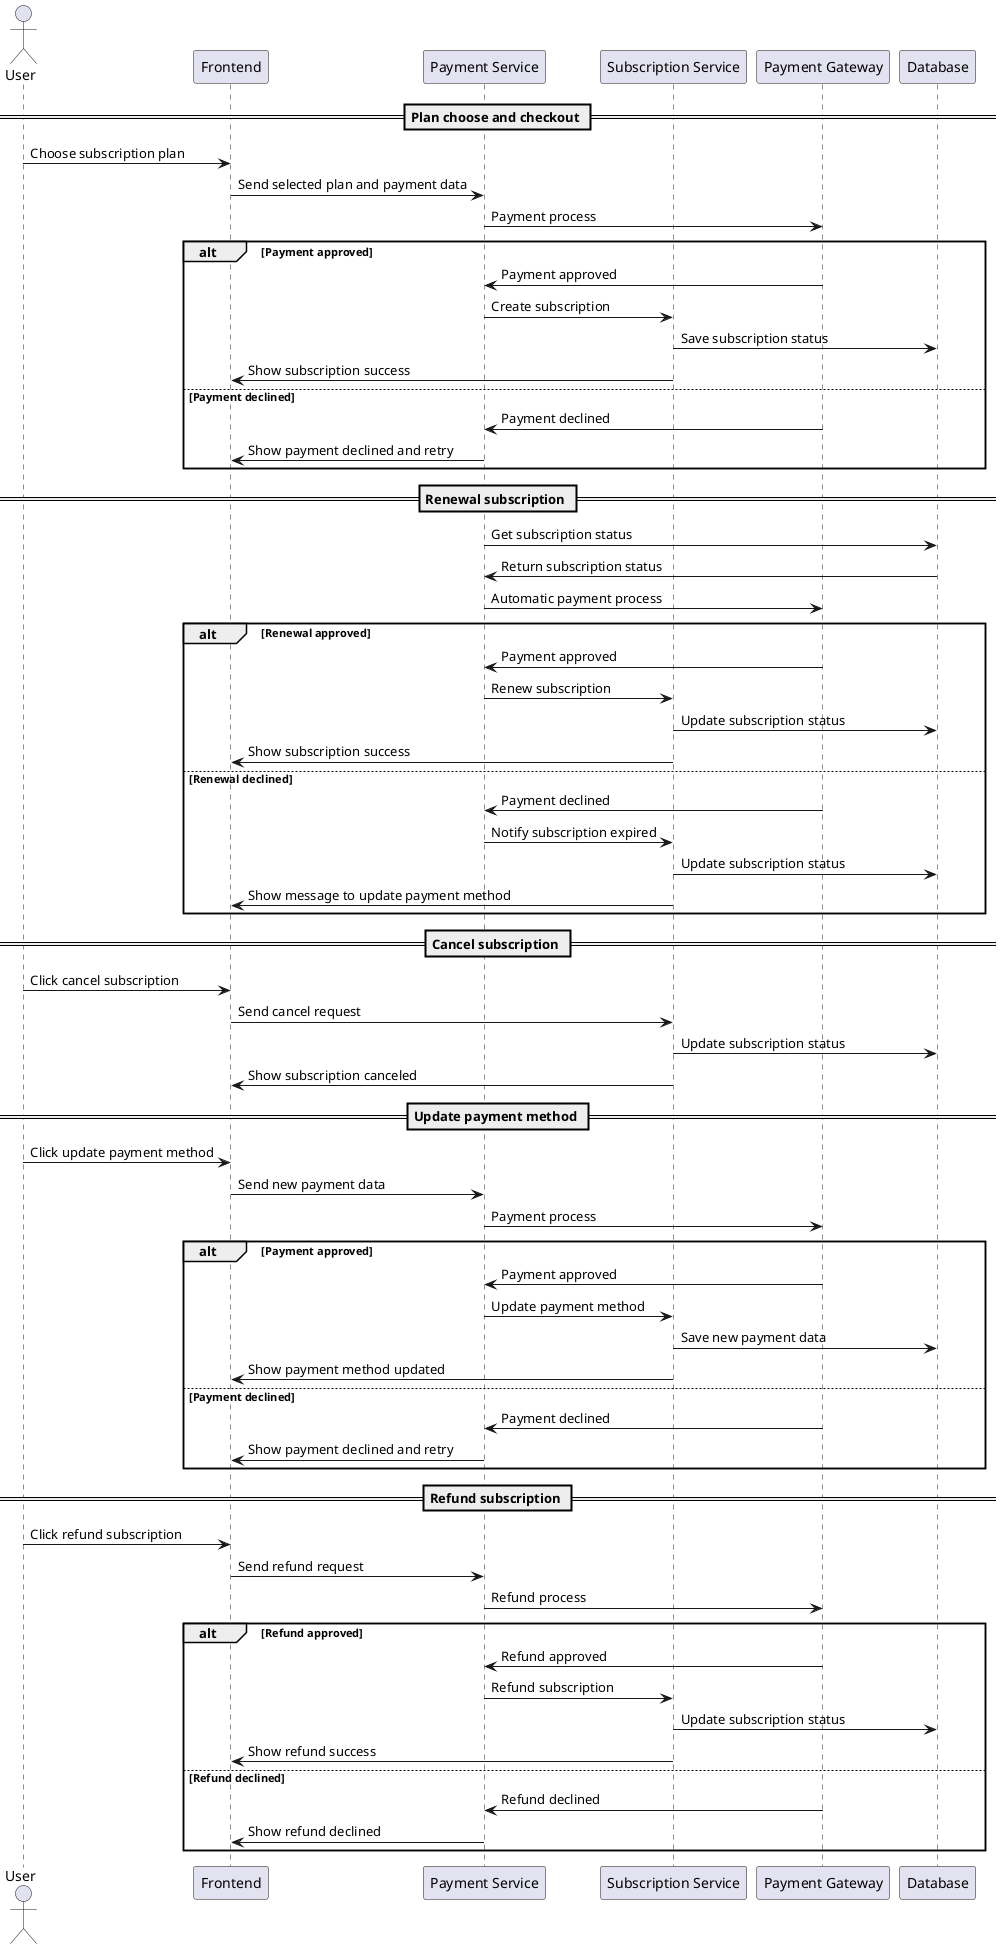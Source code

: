 @startuml

actor User
participant "Frontend" as FE
participant "Payment Service" as PS
participant "Subscription Service" as SS
participant "Payment Gateway" as PG
participant "Database" as DB

== Plan choose and checkout ==
User -> FE: Choose subscription plan
FE -> PS : Send selected plan and payment data
PS -> PG : Payment process
alt Payment approved
    PG -> PS : Payment approved
    PS -> SS : Create subscription
    SS -> DB : Save subscription status
    SS -> FE : Show subscription success
else Payment declined
    PG -> PS : Payment declined
    PS -> FE : Show payment declined and retry
end

== Renewal subscription ==
PS -> DB : Get subscription status
DB -> PS : Return subscription status
PS -> PG : Automatic payment process
alt Renewal approved
    PG -> PS : Payment approved
    PS -> SS : Renew subscription
    SS -> DB : Update subscription status
    SS -> FE : Show subscription success
else Renewal declined
    PG -> PS : Payment declined
    PS -> SS : Notify subscription expired
    SS -> DB : Update subscription status
    SS -> FE : Show message to update payment method
end

== Cancel subscription ==
User -> FE : Click cancel subscription
FE -> SS : Send cancel request
SS -> DB : Update subscription status
SS -> FE : Show subscription canceled

== Update payment method ==
User -> FE : Click update payment method
FE -> PS : Send new payment data
PS -> PG : Payment process
alt Payment approved
    PG -> PS : Payment approved
    PS -> SS : Update payment method
    SS -> DB : Save new payment data
    SS -> FE : Show payment method updated
else Payment declined
    PG -> PS : Payment declined
    PS -> FE : Show payment declined and retry
end

== Refund subscription ==
User -> FE : Click refund subscription
FE -> PS : Send refund request
PS -> PG : Refund process
alt Refund approved
    PG -> PS : Refund approved
    PS -> SS : Refund subscription
    SS -> DB : Update subscription status
    SS -> FE : Show refund success
else Refund declined
    PG -> PS : Refund declined
    PS -> FE : Show refund declined
end

@enduml